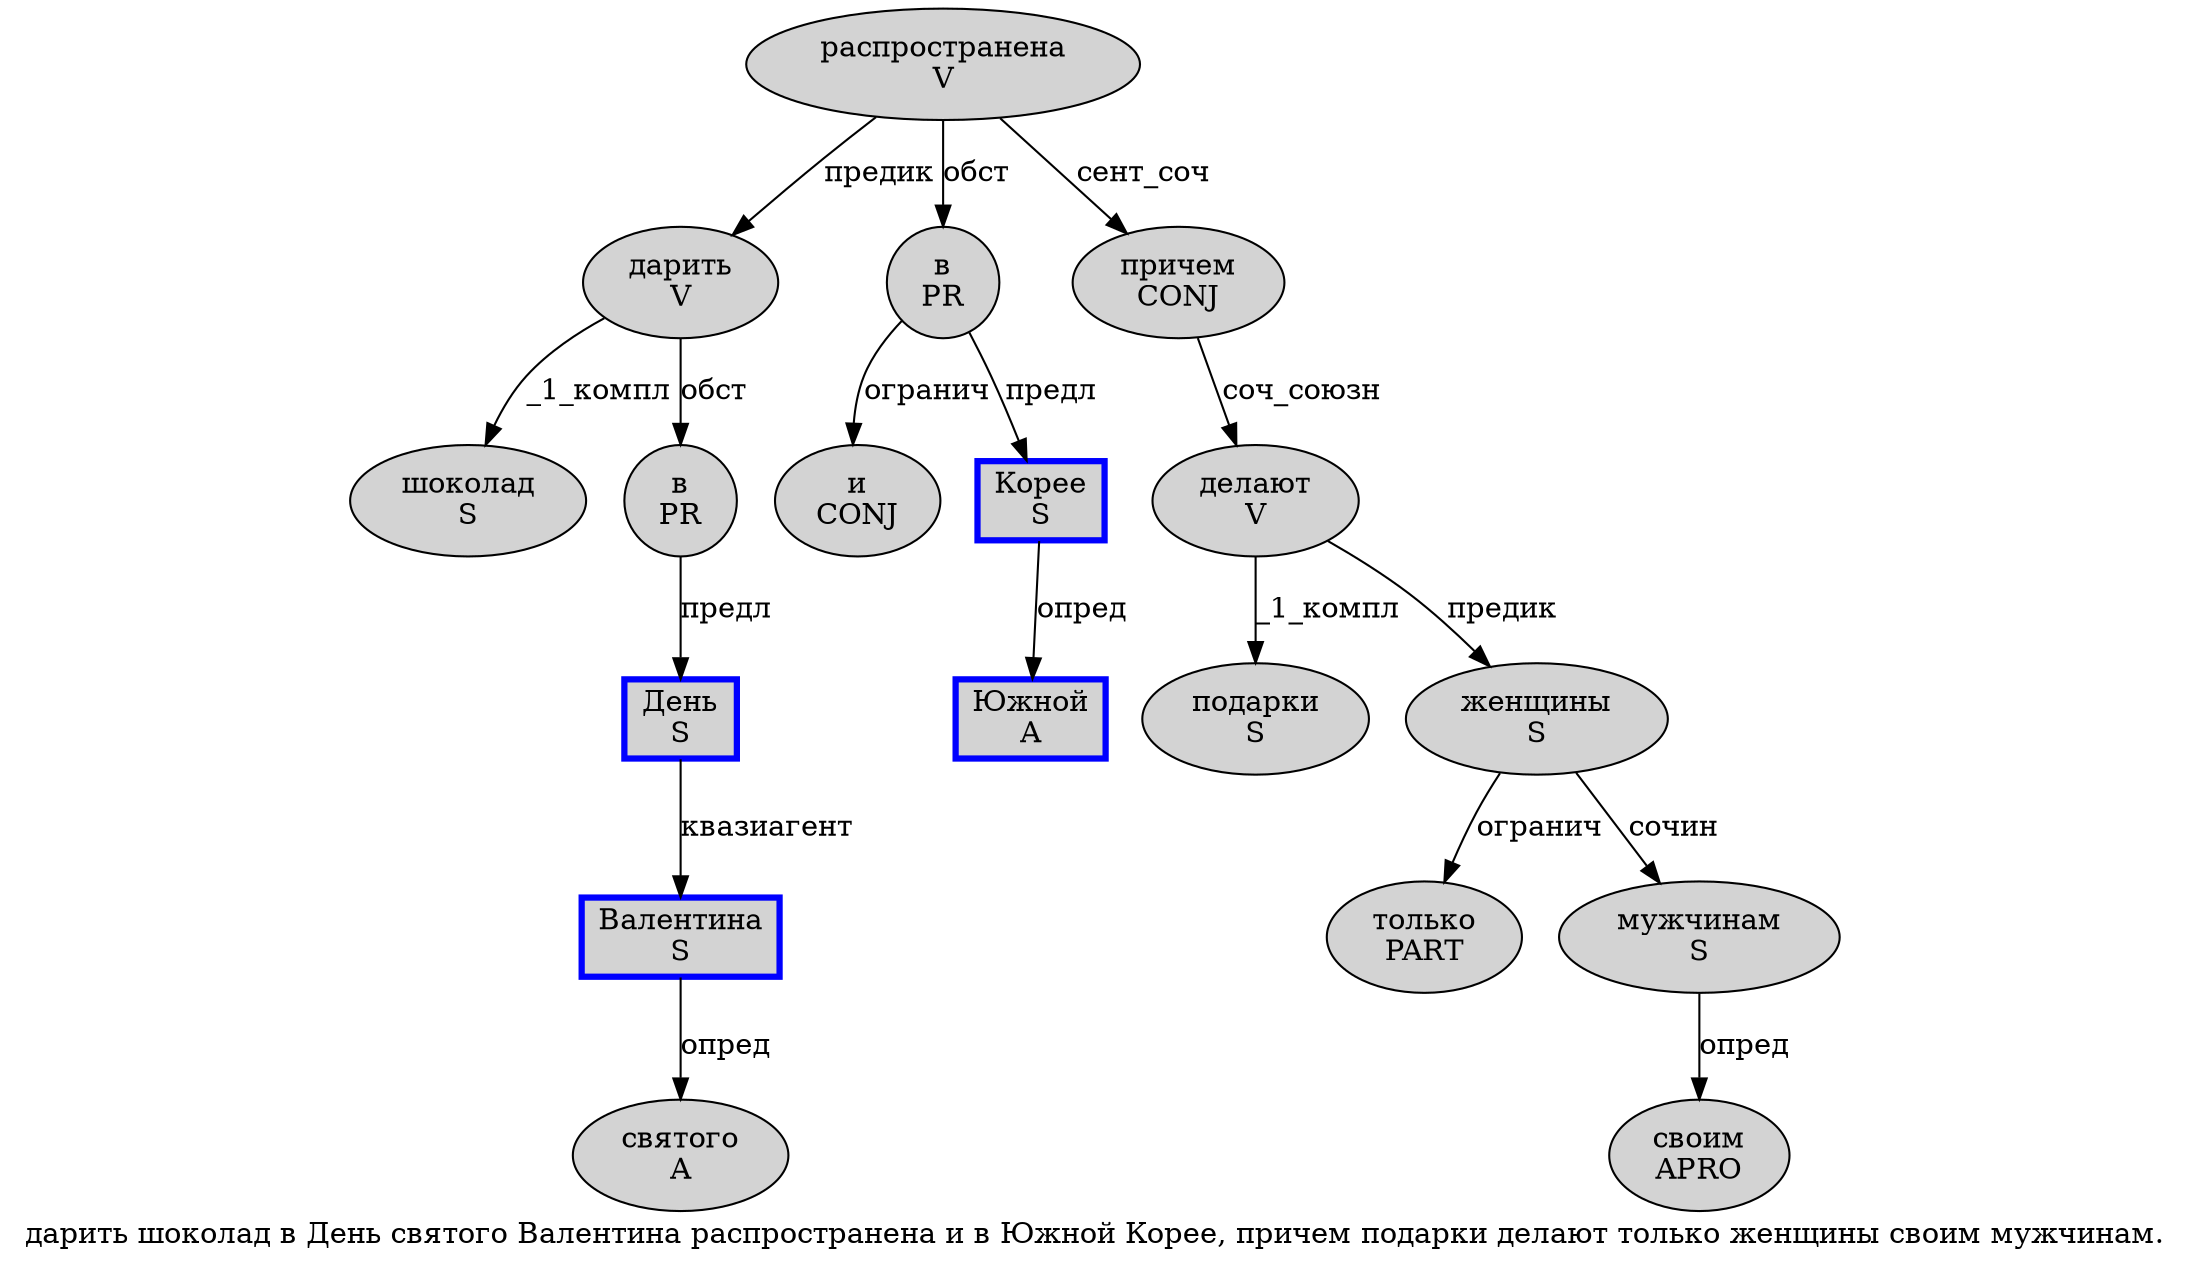 digraph SENTENCE_1507 {
	graph [label="дарить шоколад в День святого Валентина распространена и в Южной Корее, причем подарки делают только женщины своим мужчинам."]
	node [style=filled]
		0 [label="дарить
V" color="" fillcolor=lightgray penwidth=1 shape=ellipse]
		1 [label="шоколад
S" color="" fillcolor=lightgray penwidth=1 shape=ellipse]
		2 [label="в
PR" color="" fillcolor=lightgray penwidth=1 shape=ellipse]
		3 [label="День
S" color=blue fillcolor=lightgray penwidth=3 shape=box]
		4 [label="святого
A" color="" fillcolor=lightgray penwidth=1 shape=ellipse]
		5 [label="Валентина
S" color=blue fillcolor=lightgray penwidth=3 shape=box]
		6 [label="распространена
V" color="" fillcolor=lightgray penwidth=1 shape=ellipse]
		7 [label="и
CONJ" color="" fillcolor=lightgray penwidth=1 shape=ellipse]
		8 [label="в
PR" color="" fillcolor=lightgray penwidth=1 shape=ellipse]
		9 [label="Южной
A" color=blue fillcolor=lightgray penwidth=3 shape=box]
		10 [label="Корее
S" color=blue fillcolor=lightgray penwidth=3 shape=box]
		12 [label="причем
CONJ" color="" fillcolor=lightgray penwidth=1 shape=ellipse]
		13 [label="подарки
S" color="" fillcolor=lightgray penwidth=1 shape=ellipse]
		14 [label="делают
V" color="" fillcolor=lightgray penwidth=1 shape=ellipse]
		15 [label="только
PART" color="" fillcolor=lightgray penwidth=1 shape=ellipse]
		16 [label="женщины
S" color="" fillcolor=lightgray penwidth=1 shape=ellipse]
		17 [label="своим
APRO" color="" fillcolor=lightgray penwidth=1 shape=ellipse]
		18 [label="мужчинам
S" color="" fillcolor=lightgray penwidth=1 shape=ellipse]
			12 -> 14 [label="соч_союзн"]
			2 -> 3 [label="предл"]
			0 -> 1 [label="_1_компл"]
			0 -> 2 [label="обст"]
			8 -> 7 [label="огранич"]
			8 -> 10 [label="предл"]
			10 -> 9 [label="опред"]
			18 -> 17 [label="опред"]
			6 -> 0 [label="предик"]
			6 -> 8 [label="обст"]
			6 -> 12 [label="сент_соч"]
			14 -> 13 [label="_1_компл"]
			14 -> 16 [label="предик"]
			3 -> 5 [label="квазиагент"]
			16 -> 15 [label="огранич"]
			16 -> 18 [label="сочин"]
			5 -> 4 [label="опред"]
}